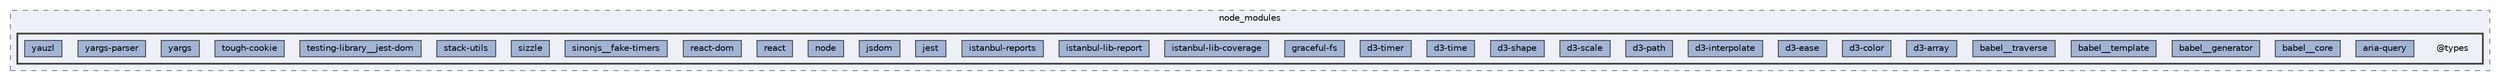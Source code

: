 digraph "C:/Users/arisc/OneDrive/Documents/GitHub/FINAL/EcoEats-Project/node_modules/@types"
{
 // LATEX_PDF_SIZE
  bgcolor="transparent";
  edge [fontname=Helvetica,fontsize=10,labelfontname=Helvetica,labelfontsize=10];
  node [fontname=Helvetica,fontsize=10,shape=box,height=0.2,width=0.4];
  compound=true
  subgraph clusterdir_5091f2b68170d33f954320199e2fed0a {
    graph [ bgcolor="#edf0f7", pencolor="grey50", label="node_modules", fontname=Helvetica,fontsize=10 style="filled,dashed", URL="dir_5091f2b68170d33f954320199e2fed0a.html",tooltip=""]
  subgraph clusterdir_fcfbd2bcc1e777bae19fd8075af818f1 {
    graph [ bgcolor="#edf0f7", pencolor="grey25", label="", fontname=Helvetica,fontsize=10 style="filled,bold", URL="dir_fcfbd2bcc1e777bae19fd8075af818f1.html",tooltip=""]
    dir_fcfbd2bcc1e777bae19fd8075af818f1 [shape=plaintext, label="@types"];
  dir_220754d00a806e250c78d1ef262102a3 [label="aria-query", fillcolor="#a2b4d6", color="grey25", style="filled", URL="dir_220754d00a806e250c78d1ef262102a3.html",tooltip=""];
  dir_15c63d413bee45bbf6655e9e59f9a8bd [label="babel__core", fillcolor="#a2b4d6", color="grey25", style="filled", URL="dir_15c63d413bee45bbf6655e9e59f9a8bd.html",tooltip=""];
  dir_e1f9ce528c9ae49545468d87724c0863 [label="babel__generator", fillcolor="#a2b4d6", color="grey25", style="filled", URL="dir_e1f9ce528c9ae49545468d87724c0863.html",tooltip=""];
  dir_24ad05fab1adf95ea092acec7a4c95ca [label="babel__template", fillcolor="#a2b4d6", color="grey25", style="filled", URL="dir_24ad05fab1adf95ea092acec7a4c95ca.html",tooltip=""];
  dir_007872f14bfe5e846946f205044d858b [label="babel__traverse", fillcolor="#a2b4d6", color="grey25", style="filled", URL="dir_007872f14bfe5e846946f205044d858b.html",tooltip=""];
  dir_c811b099dad1a368942774687d6f55f0 [label="d3-array", fillcolor="#a2b4d6", color="grey25", style="filled", URL="dir_c811b099dad1a368942774687d6f55f0.html",tooltip=""];
  dir_eaf44a734d58c66dacec298ada9b6ddc [label="d3-color", fillcolor="#a2b4d6", color="grey25", style="filled", URL="dir_eaf44a734d58c66dacec298ada9b6ddc.html",tooltip=""];
  dir_d0e4ac0b468903ba8c8886eaab3a692c [label="d3-ease", fillcolor="#a2b4d6", color="grey25", style="filled", URL="dir_d0e4ac0b468903ba8c8886eaab3a692c.html",tooltip=""];
  dir_047d31bcfb3bfa79d3e943bb17ad145f [label="d3-interpolate", fillcolor="#a2b4d6", color="grey25", style="filled", URL="dir_047d31bcfb3bfa79d3e943bb17ad145f.html",tooltip=""];
  dir_5ad73382c051847cb9e730914ec2a0ed [label="d3-path", fillcolor="#a2b4d6", color="grey25", style="filled", URL="dir_5ad73382c051847cb9e730914ec2a0ed.html",tooltip=""];
  dir_bce67459da9a37f418453a2b0648e4f3 [label="d3-scale", fillcolor="#a2b4d6", color="grey25", style="filled", URL="dir_bce67459da9a37f418453a2b0648e4f3.html",tooltip=""];
  dir_dadd4aee0aab77de6ff636f10979fb2d [label="d3-shape", fillcolor="#a2b4d6", color="grey25", style="filled", URL="dir_dadd4aee0aab77de6ff636f10979fb2d.html",tooltip=""];
  dir_de86b2b78a98b0a8c50a37c20eb1ac84 [label="d3-time", fillcolor="#a2b4d6", color="grey25", style="filled", URL="dir_de86b2b78a98b0a8c50a37c20eb1ac84.html",tooltip=""];
  dir_1281bb18e5640e6e3cfcfb22c0a86cc6 [label="d3-timer", fillcolor="#a2b4d6", color="grey25", style="filled", URL="dir_1281bb18e5640e6e3cfcfb22c0a86cc6.html",tooltip=""];
  dir_1a72afa81da50c075b73964db4f502c3 [label="graceful-fs", fillcolor="#a2b4d6", color="grey25", style="filled", URL="dir_1a72afa81da50c075b73964db4f502c3.html",tooltip=""];
  dir_2f486e40f5f0cca33b395f5efdba2cf4 [label="istanbul-lib-coverage", fillcolor="#a2b4d6", color="grey25", style="filled", URL="dir_2f486e40f5f0cca33b395f5efdba2cf4.html",tooltip=""];
  dir_7d2ac447c34b18a2f241c7c1b95ffd99 [label="istanbul-lib-report", fillcolor="#a2b4d6", color="grey25", style="filled", URL="dir_7d2ac447c34b18a2f241c7c1b95ffd99.html",tooltip=""];
  dir_77628e754c9f16030deef396a4de5734 [label="istanbul-reports", fillcolor="#a2b4d6", color="grey25", style="filled", URL="dir_77628e754c9f16030deef396a4de5734.html",tooltip=""];
  dir_4f06a325394480918f2b2d302d0c8138 [label="jest", fillcolor="#a2b4d6", color="grey25", style="filled", URL="dir_4f06a325394480918f2b2d302d0c8138.html",tooltip=""];
  dir_f636349046de4aab980e0ce1651f2a9c [label="jsdom", fillcolor="#a2b4d6", color="grey25", style="filled", URL="dir_f636349046de4aab980e0ce1651f2a9c.html",tooltip=""];
  dir_7a4114624606de9a0ccf4df6e588b213 [label="node", fillcolor="#a2b4d6", color="grey25", style="filled", URL="dir_7a4114624606de9a0ccf4df6e588b213.html",tooltip=""];
  dir_0049a508676f0a6beb19f43e3983bd80 [label="react", fillcolor="#a2b4d6", color="grey25", style="filled", URL="dir_0049a508676f0a6beb19f43e3983bd80.html",tooltip=""];
  dir_d9b458dd98997db752101ca024cea405 [label="react-dom", fillcolor="#a2b4d6", color="grey25", style="filled", URL="dir_d9b458dd98997db752101ca024cea405.html",tooltip=""];
  dir_55039fefb0bc4bc7eef4472a385a7536 [label="sinonjs__fake-timers", fillcolor="#a2b4d6", color="grey25", style="filled", URL="dir_55039fefb0bc4bc7eef4472a385a7536.html",tooltip=""];
  dir_cce730d1e19186425338bb87630f2d07 [label="sizzle", fillcolor="#a2b4d6", color="grey25", style="filled", URL="dir_cce730d1e19186425338bb87630f2d07.html",tooltip=""];
  dir_9b65b6d38e472c730a86793bcda4febe [label="stack-utils", fillcolor="#a2b4d6", color="grey25", style="filled", URL="dir_9b65b6d38e472c730a86793bcda4febe.html",tooltip=""];
  dir_4438a23fbf2d23a6faf42673628ce245 [label="testing-library__jest-dom", fillcolor="#a2b4d6", color="grey25", style="filled", URL="dir_4438a23fbf2d23a6faf42673628ce245.html",tooltip=""];
  dir_b56b999865303d1d010c97fec8838d7c [label="tough-cookie", fillcolor="#a2b4d6", color="grey25", style="filled", URL="dir_b56b999865303d1d010c97fec8838d7c.html",tooltip=""];
  dir_16da1ffbc6c56b8688d552c302950fde [label="yargs", fillcolor="#a2b4d6", color="grey25", style="filled", URL="dir_16da1ffbc6c56b8688d552c302950fde.html",tooltip=""];
  dir_8230d81995612eef72a7c551ae5a4f08 [label="yargs-parser", fillcolor="#a2b4d6", color="grey25", style="filled", URL="dir_8230d81995612eef72a7c551ae5a4f08.html",tooltip=""];
  dir_8546655c26dde88169d98a313f852d2d [label="yauzl", fillcolor="#a2b4d6", color="grey25", style="filled", URL="dir_8546655c26dde88169d98a313f852d2d.html",tooltip=""];
  }
  }
}
